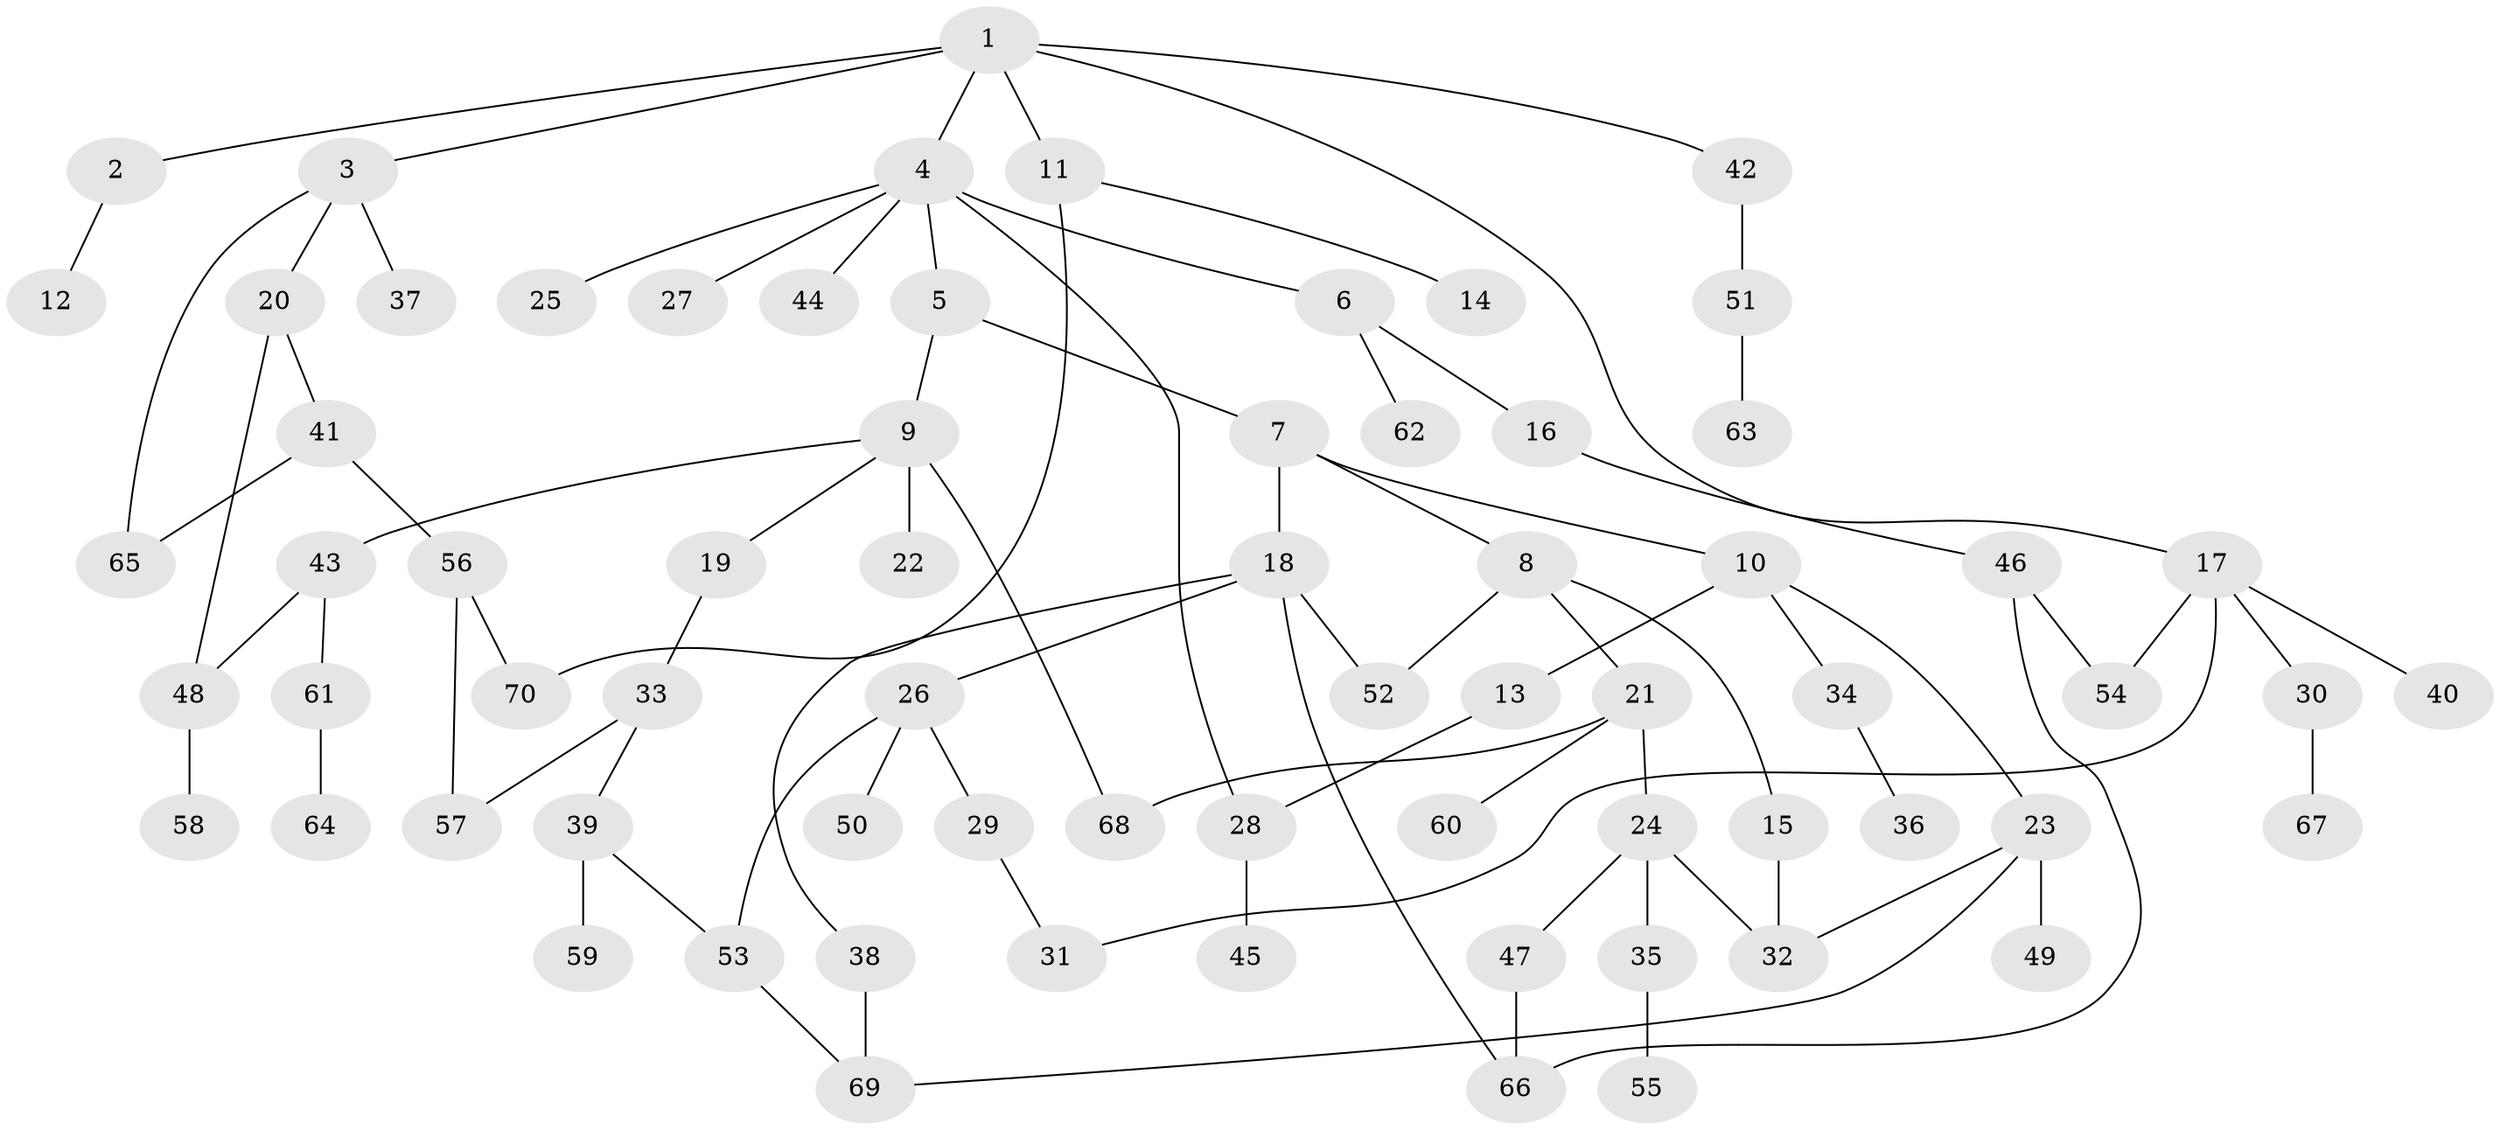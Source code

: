 // Generated by graph-tools (version 1.1) at 2025/25/03/09/25 03:25:26]
// undirected, 70 vertices, 85 edges
graph export_dot {
graph [start="1"]
  node [color=gray90,style=filled];
  1;
  2;
  3;
  4;
  5;
  6;
  7;
  8;
  9;
  10;
  11;
  12;
  13;
  14;
  15;
  16;
  17;
  18;
  19;
  20;
  21;
  22;
  23;
  24;
  25;
  26;
  27;
  28;
  29;
  30;
  31;
  32;
  33;
  34;
  35;
  36;
  37;
  38;
  39;
  40;
  41;
  42;
  43;
  44;
  45;
  46;
  47;
  48;
  49;
  50;
  51;
  52;
  53;
  54;
  55;
  56;
  57;
  58;
  59;
  60;
  61;
  62;
  63;
  64;
  65;
  66;
  67;
  68;
  69;
  70;
  1 -- 2;
  1 -- 3;
  1 -- 4;
  1 -- 11;
  1 -- 17;
  1 -- 42;
  2 -- 12;
  3 -- 20;
  3 -- 37;
  3 -- 65;
  4 -- 5;
  4 -- 6;
  4 -- 25;
  4 -- 27;
  4 -- 28;
  4 -- 44;
  5 -- 7;
  5 -- 9;
  6 -- 16;
  6 -- 62;
  7 -- 8;
  7 -- 10;
  7 -- 18;
  8 -- 15;
  8 -- 21;
  8 -- 52;
  9 -- 19;
  9 -- 22;
  9 -- 43;
  9 -- 68;
  10 -- 13;
  10 -- 23;
  10 -- 34;
  11 -- 14;
  11 -- 70;
  13 -- 28;
  15 -- 32;
  16 -- 46;
  17 -- 30;
  17 -- 40;
  17 -- 31;
  17 -- 54;
  18 -- 26;
  18 -- 38;
  18 -- 52;
  18 -- 66;
  19 -- 33;
  20 -- 41;
  20 -- 48;
  21 -- 24;
  21 -- 60;
  21 -- 68;
  23 -- 49;
  23 -- 69;
  23 -- 32;
  24 -- 35;
  24 -- 47;
  24 -- 32;
  26 -- 29;
  26 -- 50;
  26 -- 53;
  28 -- 45;
  29 -- 31;
  30 -- 67;
  33 -- 39;
  33 -- 57;
  34 -- 36;
  35 -- 55;
  38 -- 69;
  39 -- 53;
  39 -- 59;
  41 -- 56;
  41 -- 65;
  42 -- 51;
  43 -- 61;
  43 -- 48;
  46 -- 54;
  46 -- 66;
  47 -- 66;
  48 -- 58;
  51 -- 63;
  53 -- 69;
  56 -- 70;
  56 -- 57;
  61 -- 64;
}
